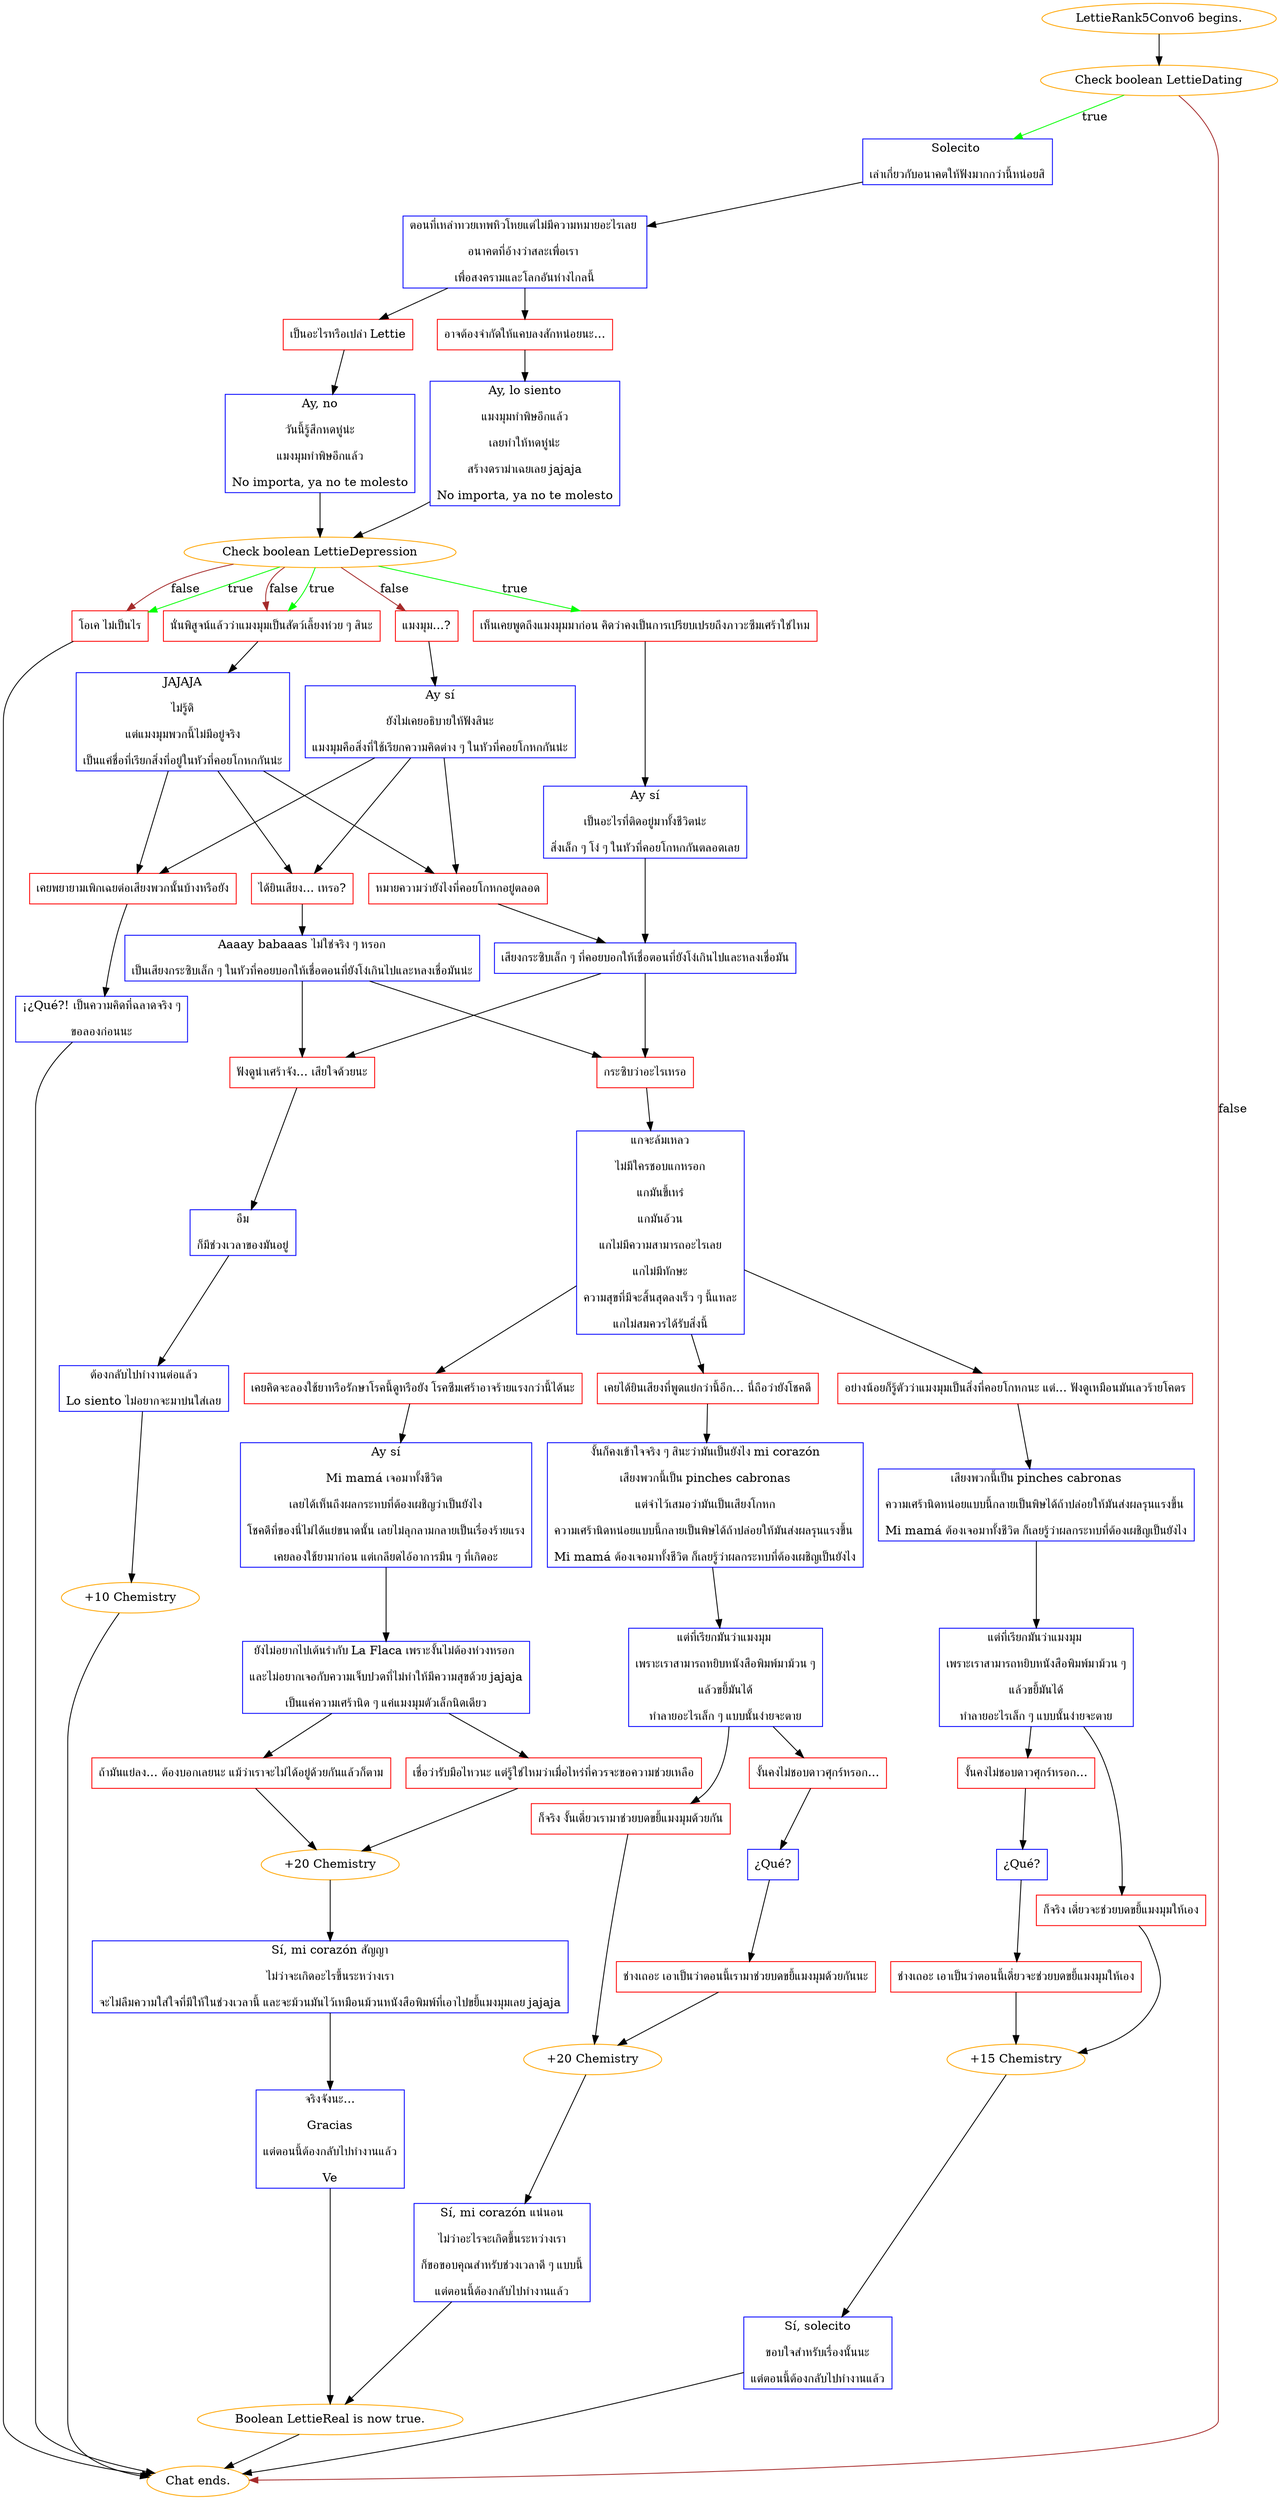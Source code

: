 digraph {
	"LettieRank5Convo6 begins." [color=orange];
		"LettieRank5Convo6 begins." -> j1229414268;
	j1229414268 [label="Check boolean LettieDating",color=orange];
		j1229414268 -> j1233858558 [label=true,color=green];
		j1229414268 -> "Chat ends." [label=false,color=brown];
	j1233858558 [label="Solecito 
เล่าเกี่ยวกับอนาคตให้ฟังมากกว่านี้หน่อยสิ",shape=box,color=blue];
		j1233858558 -> j1679738037;
	"Chat ends." [color=orange];
	j1679738037 [label="ตอนที่เหล่าทวยเทพหิวโหยแต่ไม่มีความหมายอะไรเลย 
อนาคตที่อ้างว่าสละเพื่อเรา 
เพื่อสงครามและโลกอันห่างไกลนี้",shape=box,color=blue];
		j1679738037 -> j1340886134;
		j1679738037 -> j3134156966;
	j1340886134 [label="เป็นอะไรหรือเปล่า Lettie",shape=box,color=red];
		j1340886134 -> j3947300499;
	j3134156966 [label="อาจต้องจำกัดให้แคบลงสักหน่อยนะ...",shape=box,color=red];
		j3134156966 -> j3250803682;
	j3947300499 [label="Ay, no
วันนี้รู้สึกหดหู่น่ะ
แมงมุมทำพิษอีกแล้ว
No importa, ya no te molesto",shape=box,color=blue];
		j3947300499 -> j1027157091;
	j3250803682 [label="Ay, lo siento
แมงมุมทำพิษอีกแล้ว
เลยทำให้หดหู่น่ะ
สร้างดราม่าเฉยเลย jajaja
No importa, ya no te molesto",shape=box,color=blue];
		j3250803682 -> j1027157091;
	j1027157091 [label="Check boolean LettieDepression",color=orange];
		j1027157091 -> j3879356098 [label=true,color=green];
		j1027157091 -> j609709784 [label=true,color=green];
		j1027157091 -> j1856422189 [label=true,color=green];
		j1027157091 -> j175951777 [label=false,color=brown];
		j1027157091 -> j609709784 [label=false,color=brown];
		j1027157091 -> j1856422189 [label=false,color=brown];
	j3879356098 [label="เห็นเคยพูดถึงแมงมุมมาก่อน คิดว่าคงเป็นการเปรียบเปรยถึงภาวะซึมเศร้าใช่ไหม",shape=box,color=red];
		j3879356098 -> j3171248576;
	j609709784 [label="นั่นพิสูจน์แล้วว่าแมงมุมเป็นสัตว์เลี้ยงห่วย ๆ สินะ",shape=box,color=red];
		j609709784 -> j3101057704;
	j1856422189 [label="โอเค ไม่เป็นไร",shape=box,color=red];
		j1856422189 -> "Chat ends.";
	j175951777 [label="แมงมุม...?",shape=box,color=red];
		j175951777 -> j2447501915;
	j3171248576 [label="Ay sí
เป็นอะไรที่ติดอยู่มาทั้งชีวิตน่ะ
สิ่งเล็ก ๆ โง่ ๆ ในหัวที่คอยโกหกกันตลอดเลย",shape=box,color=blue];
		j3171248576 -> j2292628717;
	j3101057704 [label="JAJAJA
ไม่รู้ดิ
แต่แมงมุมพวกนี้ไม่มีอยู่จริง
เป็นแค่ชื่อที่เรียกสิ่งที่อยู่ในหัวที่คอยโกหกกันน่ะ",shape=box,color=blue];
		j3101057704 -> j1106696957;
		j3101057704 -> j584996430;
		j3101057704 -> j3686516768;
	j2447501915 [label="Ay sí
ยังไม่เคยอธิบายให้ฟังสินะ
แมงมุมคือสิ่งที่ใช้เรียกความคิดต่าง ๆ ในหัวที่คอยโกหกกันน่ะ",shape=box,color=blue];
		j2447501915 -> j1106696957;
		j2447501915 -> j584996430;
		j2447501915 -> j3686516768;
	j2292628717 [label="เสียงกระซิบเล็ก ๆ ที่คอยบอกให้เชื่อตอนที่ยังโง่เกินไปและหลงเชื่อมัน",shape=box,color=blue];
		j2292628717 -> j3058975010;
		j2292628717 -> j3232638919;
	j1106696957 [label="หมายความว่ายังไงที่คอยโกหกอยู่ตลอด",shape=box,color=red];
		j1106696957 -> j2292628717;
	j584996430 [label="ได้ยินเสียง... เหรอ?",shape=box,color=red];
		j584996430 -> j2326969751;
	j3686516768 [label="เคยพยายามเพิกเฉยต่อเสียงพวกนั้นบ้างหรือยัง",shape=box,color=red];
		j3686516768 -> j1850443057;
	j3058975010 [label="กระซิบว่าอะไรเหรอ",shape=box,color=red];
		j3058975010 -> j3089480972;
	j3232638919 [label="ฟังดูน่าเศร้าจัง... เสียใจด้วยนะ",shape=box,color=red];
		j3232638919 -> j1276352192;
	j2326969751 [label="Aaaay babaaas ไม่ใช่จริง ๆ หรอก
เป็นเสียงกระซิบเล็ก ๆ ในหัวที่คอยบอกให้เชื่อตอนที่ยังโง่เกินไปและหลงเชื่อมันน่ะ",shape=box,color=blue];
		j2326969751 -> j3058975010;
		j2326969751 -> j3232638919;
	j1850443057 [label="¡¿Qué?! เป็นความคิดที่ฉลาดจริง ๆ
ขอลองก่อนนะ",shape=box,color=blue];
		j1850443057 -> "Chat ends.";
	j3089480972 [label="แกจะล้มเหลว
ไม่มีใครชอบแกหรอก
แกมันขี้เหร่
แกมันอ้วน
แกไม่มีความสามารถอะไรเลย
แกไม่มีทักษะ
ความสุขที่มีจะสิ้นสุดลงเร็ว ๆ นี้แหละ
แกไม่สมควรได้รับสิ่งนี้",shape=box,color=blue];
		j3089480972 -> j502262102;
		j3089480972 -> j257204467;
		j3089480972 -> j1324962363;
	j1276352192 [label="อืม
ก็มีช่วงเวลาของมันอยู่",shape=box,color=blue];
		j1276352192 -> j1768633567;
	j502262102 [label="อย่างน้อยก็รู้ตัวว่าแมงมุมเป็นสิ่งที่คอยโกหกนะ แต่... ฟังดูเหมือนมันเลวร้ายโคตร",shape=box,color=red];
		j502262102 -> j3180127290;
	j257204467 [label="เคยได้ยินเสียงที่พูดแย่กว่านี้อีก... นี่ถือว่ายังโชคดี",shape=box,color=red];
		j257204467 -> j509797552;
	j1324962363 [label="เคยคิดจะลองใช้ยาหรือรักษาโรคนี้ดูหรือยัง โรคซึมเศร้าอาจร้ายแรงกว่านี้ได้นะ",shape=box,color=red];
		j1324962363 -> j1080991811;
	j1768633567 [label="ต้องกลับไปทำงานต่อแล้ว
Lo siento ไม่อยากจะมาบ่นใส่เลย",shape=box,color=blue];
		j1768633567 -> j1933300832;
	j3180127290 [label="เสียงพวกนี้เป็น pinches cabronas
ความเศร้านิดหน่อยแบบนี้กลายเป็นพิษได้ถ้าปล่อยให้มันส่งผลรุนแรงขึ้น 
Mi mamá ต้องเจอมาทั้งชีวิต ก็เลยรู้ว่าผลกระทบที่ต้องเผชิญเป็นยังไง",shape=box,color=blue];
		j3180127290 -> j2927023330;
	j509797552 [label="งั้นก็คงเข้าใจจริง ๆ สินะว่ามันเป็นยังไง mi corazón
เสียงพวกนี้เป็น pinches cabronas
แต่จำไว้เสมอว่ามันเป็นเสียงโกหก
ความเศร้านิดหน่อยแบบนี้กลายเป็นพิษได้ถ้าปล่อยให้มันส่งผลรุนแรงขึ้น 
Mi mamá ต้องเจอมาทั้งชีวิต ก็เลยรู้ว่าผลกระทบที่ต้องเผชิญเป็นยังไง",shape=box,color=blue];
		j509797552 -> j2966933546;
	j1080991811 [label="Ay sí
Mi mamá เจอมาทั้งชีวิต 
เลยได้เห็นถึงผลกระทบที่ต้องเผชิญว่าเป็นยังไง
โชคดีที่ของนี่ไม่ได้แย่ขนาดนั้น เลยไม่ลุกลามกลายเป็นเรื่องร้ายแรง
เคยลองใช้ยามาก่อน แต่เกลียดไอ้อาการมึน ๆ ที่เกิดอะ",shape=box,color=blue];
		j1080991811 -> j3575143247;
	j1933300832 [label="+10 Chemistry",color=orange];
		j1933300832 -> "Chat ends.";
	j2927023330 [label="แต่ที่เรียกมันว่าแมงมุม 
เพราะเราสามารถหยิบหนังสือพิมพ์มาม้วน ๆ
แล้วขยี้มันได้
ทำลายอะไรเล็ก ๆ แบบนั้นง่ายจะตาย",shape=box,color=blue];
		j2927023330 -> j289417179;
		j2927023330 -> j1064088164;
	j2966933546 [label="แต่ที่เรียกมันว่าแมงมุม 
เพราะเราสามารถหยิบหนังสือพิมพ์มาม้วน ๆ
แล้วขยี้มันได้
ทำลายอะไรเล็ก ๆ แบบนั้นง่ายจะตาย",shape=box,color=blue];
		j2966933546 -> j969462755;
		j2966933546 -> j2200051459;
	j3575143247 [label="ยังไม่อยากไปเต้นรำกับ La Flaca เพราะงั้นไม่ต้องห่วงหรอก 
และไม่อยากเจอกับความเจ็บปวดที่ไม่ทำให้มีความสุขด้วย jajaja
เป็นแค่ความเศร้านิด ๆ แค่แมงมุมตัวเล็กนิดเดียว",shape=box,color=blue];
		j3575143247 -> j3421819352;
		j3575143247 -> j66175461;
	j289417179 [label="งั้นคงไม่ชอบดาวศุกร์หรอก...",shape=box,color=red];
		j289417179 -> j2740900214;
	j1064088164 [label="ก็จริง เดี๋ยวจะช่วยบดขยี้แมงมุมให้เอง",shape=box,color=red];
		j1064088164 -> j3089135981;
	j969462755 [label="งั้นคงไม่ชอบดาวศุกร์หรอก...",shape=box,color=red];
		j969462755 -> j2160361939;
	j2200051459 [label="ก็จริง งั้นเดี๋ยวเรามาช่วยบดขยี้แมงมุมด้วยกัน",shape=box,color=red];
		j2200051459 -> j2001442719;
	j3421819352 [label="เชื่อว่ารับมือไหวนะ แต่รู้ใช่ไหมว่าเมื่อไหร่ที่ควรจะขอความช่วยเหลือ",shape=box,color=red];
		j3421819352 -> j1734761970;
	j66175461 [label="ถ้ามันแย่ลง... ต้องบอกเลยนะ แม้ว่าเราจะไม่ได้อยู่ด้วยกันแล้วก็ตาม",shape=box,color=red];
		j66175461 -> j1734761970;
	j2740900214 [label="¿Qué?",shape=box,color=blue];
		j2740900214 -> j2388587461;
	j3089135981 [label="+15 Chemistry",color=orange];
		j3089135981 -> j693576600;
	j2160361939 [label="¿Qué?",shape=box,color=blue];
		j2160361939 -> j165942585;
	j2001442719 [label="+20 Chemistry",color=orange];
		j2001442719 -> j842738493;
	j1734761970 [label="+20 Chemistry",color=orange];
		j1734761970 -> j1378351062;
	j2388587461 [label="ช่างเถอะ เอาเป็นว่าตอนนี้เดี๋ยวจะช่วยบดขยี้แมงมุมให้เอง",shape=box,color=red];
		j2388587461 -> j3089135981;
	j693576600 [label="Sí, solecito
ขอบใจสำหรับเรื่องนั้นนะ
แต่ตอนนี้ต้องกลับไปทำงานแล้ว",shape=box,color=blue];
		j693576600 -> "Chat ends.";
	j165942585 [label="ช่างเถอะ เอาเป็นว่าตอนนี้เรามาช่วยบดขยี้แมงมุมด้วยกันนะ",shape=box,color=red];
		j165942585 -> j2001442719;
	j842738493 [label="Sí, mi corazón แน่นอน
ไม่ว่าอะไรจะเกิดขึ้นระหว่างเรา
ก็ขอขอบคุณสำหรับช่วงเวลาดี ๆ แบบนี้
แต่ตอนนี้ต้องกลับไปทำงานแล้ว",shape=box,color=blue];
		j842738493 -> j1472871842;
	j1378351062 [label="Sí, mi corazón สัญญา
ไม่ว่าจะเกิดอะไรขึ้นระหว่างเรา
จะไม่ลืมความใส่ใจที่มีให้ในช่วงเวลานี้ และจะม้วนมันไว้เหมือนม้วนหนังสือพิมพ์ที่เอาไปขยี้แมงมุมเลย jajaja",shape=box,color=blue];
		j1378351062 -> j595710686;
	j1472871842 [label="Boolean LettieReal is now true.",color=orange];
		j1472871842 -> "Chat ends.";
	j595710686 [label="จริงจังนะ...
Gracias
แต่ตอนนี้ต้องกลับไปทำงานแล้ว
Ve",shape=box,color=blue];
		j595710686 -> j1472871842;
}